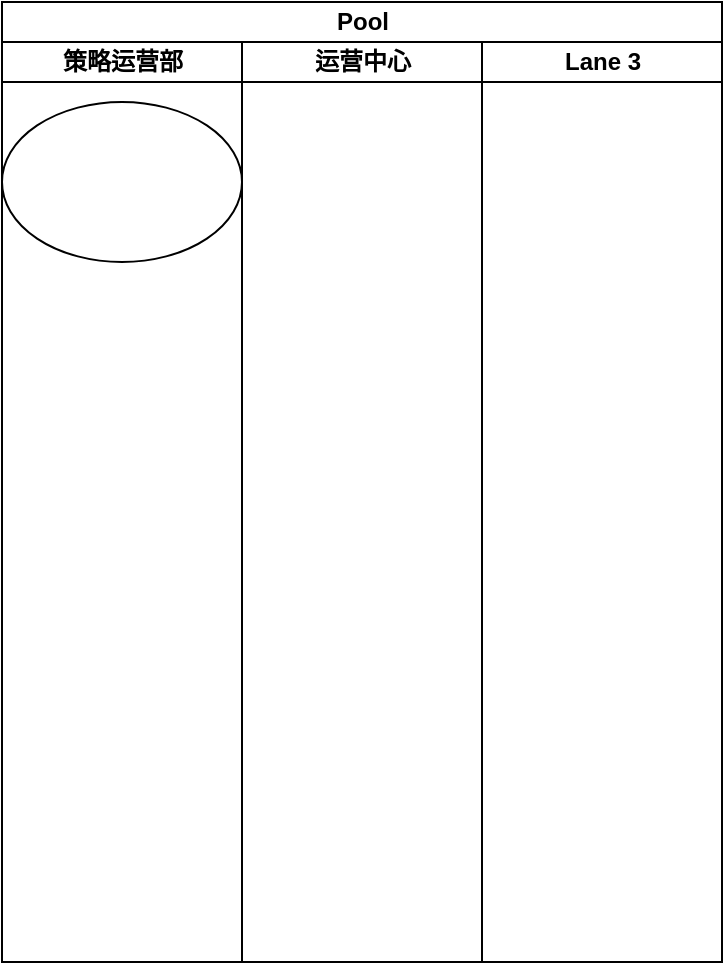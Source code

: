 <mxfile version="21.6.8" type="github">
  <diagram name="第 1 页" id="t5Y26Zr0qJSXIxIpozBC">
    <mxGraphModel dx="880" dy="484" grid="1" gridSize="10" guides="1" tooltips="1" connect="1" arrows="1" fold="1" page="1" pageScale="1" pageWidth="827" pageHeight="1169" math="0" shadow="0">
      <root>
        <mxCell id="0" />
        <mxCell id="1" parent="0" />
        <mxCell id="OYa29BCmpqdxNjMqFtXP-2" value="Pool" style="swimlane;childLayout=stackLayout;resizeParent=1;resizeParentMax=0;startSize=20;html=1;" vertex="1" parent="1">
          <mxGeometry x="110.0" y="30" width="360" height="480" as="geometry" />
        </mxCell>
        <mxCell id="OYa29BCmpqdxNjMqFtXP-3" value="策略运营部" style="swimlane;startSize=20;html=1;" vertex="1" parent="OYa29BCmpqdxNjMqFtXP-2">
          <mxGeometry y="20" width="120" height="460" as="geometry" />
        </mxCell>
        <mxCell id="OYa29BCmpqdxNjMqFtXP-6" value="" style="ellipse;whiteSpace=wrap;html=1;" vertex="1" parent="OYa29BCmpqdxNjMqFtXP-3">
          <mxGeometry x="-4.547e-13" y="30" width="120" height="80" as="geometry" />
        </mxCell>
        <mxCell id="OYa29BCmpqdxNjMqFtXP-4" value="运营中心" style="swimlane;startSize=20;html=1;" vertex="1" parent="OYa29BCmpqdxNjMqFtXP-2">
          <mxGeometry x="120" y="20" width="120" height="460" as="geometry" />
        </mxCell>
        <mxCell id="OYa29BCmpqdxNjMqFtXP-5" value="Lane 3" style="swimlane;startSize=20;html=1;" vertex="1" parent="OYa29BCmpqdxNjMqFtXP-2">
          <mxGeometry x="240" y="20" width="120" height="460" as="geometry" />
        </mxCell>
      </root>
    </mxGraphModel>
  </diagram>
</mxfile>
